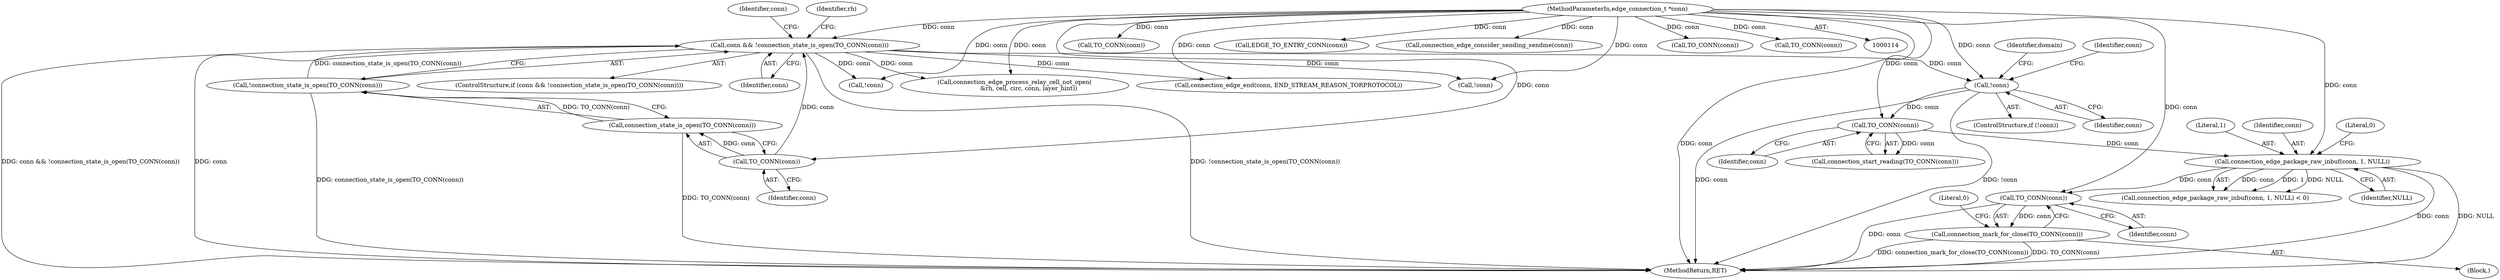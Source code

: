 digraph "0_tor_56a7c5bc15e0447203a491c1ee37de9939ad1dcd@pointer" {
"1000965" [label="(Call,TO_CONN(conn))"];
"1000958" [label="(Call,connection_edge_package_raw_inbuf(conn, 1, NULL))"];
"1000954" [label="(Call,TO_CONN(conn))"];
"1000925" [label="(Call,!conn)"];
"1000205" [label="(Call,conn && !connection_state_is_open(TO_CONN(conn)))"];
"1000209" [label="(Call,TO_CONN(conn))"];
"1000117" [label="(MethodParameterIn,edge_connection_t *conn)"];
"1000207" [label="(Call,!connection_state_is_open(TO_CONN(conn)))"];
"1000208" [label="(Call,connection_state_is_open(TO_CONN(conn)))"];
"1000964" [label="(Call,connection_mark_for_close(TO_CONN(conn)))"];
"1000208" [label="(Call,connection_state_is_open(TO_CONN(conn)))"];
"1000960" [label="(Literal,1)"];
"1000210" [label="(Identifier,conn)"];
"1001064" [label="(MethodReturn,RET)"];
"1000249" [label="(Call,connection_edge_process_relay_cell_not_open(\n               &rh, cell, circ, conn, layer_hint))"];
"1000379" [label="(Call,connection_edge_end(conn, END_STREAM_REASON_TORPROTOCOL))"];
"1000966" [label="(Identifier,conn)"];
"1000953" [label="(Call,connection_start_reading(TO_CONN(conn)))"];
"1000925" [label="(Call,!conn)"];
"1000964" [label="(Call,connection_mark_for_close(TO_CONN(conn)))"];
"1000206" [label="(Identifier,conn)"];
"1000207" [label="(Call,!connection_state_is_open(TO_CONN(conn)))"];
"1000383" [label="(Call,TO_CONN(conn))"];
"1000403" [label="(Call,!conn)"];
"1000924" [label="(ControlStructure,if (!conn))"];
"1000204" [label="(ControlStructure,if (conn && !connection_state_is_open(TO_CONN(conn))))"];
"1000929" [label="(Identifier,domain)"];
"1000258" [label="(Identifier,rh)"];
"1000205" [label="(Call,conn && !connection_state_is_open(TO_CONN(conn)))"];
"1000926" [label="(Identifier,conn)"];
"1000954" [label="(Call,TO_CONN(conn))"];
"1000958" [label="(Call,connection_edge_package_raw_inbuf(conn, 1, NULL))"];
"1000955" [label="(Identifier,conn)"];
"1000494" [label="(Call,EDGE_TO_ENTRY_CONN(conn))"];
"1000209" [label="(Call,TO_CONN(conn))"];
"1000117" [label="(MethodParameterIn,edge_connection_t *conn)"];
"1000959" [label="(Identifier,conn)"];
"1000451" [label="(Call,connection_edge_consider_sending_sendme(conn))"];
"1000472" [label="(Call,!conn)"];
"1000962" [label="(Literal,0)"];
"1000536" [label="(Call,TO_CONN(conn))"];
"1000968" [label="(Literal,0)"];
"1000961" [label="(Identifier,NULL)"];
"1000445" [label="(Call,TO_CONN(conn))"];
"1000957" [label="(Call,connection_edge_package_raw_inbuf(conn, 1, NULL) < 0)"];
"1000938" [label="(Identifier,conn)"];
"1000965" [label="(Call,TO_CONN(conn))"];
"1000217" [label="(Identifier,conn)"];
"1000963" [label="(Block,)"];
"1000965" -> "1000964"  [label="AST: "];
"1000965" -> "1000966"  [label="CFG: "];
"1000966" -> "1000965"  [label="AST: "];
"1000964" -> "1000965"  [label="CFG: "];
"1000965" -> "1001064"  [label="DDG: conn"];
"1000965" -> "1000964"  [label="DDG: conn"];
"1000958" -> "1000965"  [label="DDG: conn"];
"1000117" -> "1000965"  [label="DDG: conn"];
"1000958" -> "1000957"  [label="AST: "];
"1000958" -> "1000961"  [label="CFG: "];
"1000959" -> "1000958"  [label="AST: "];
"1000960" -> "1000958"  [label="AST: "];
"1000961" -> "1000958"  [label="AST: "];
"1000962" -> "1000958"  [label="CFG: "];
"1000958" -> "1001064"  [label="DDG: NULL"];
"1000958" -> "1001064"  [label="DDG: conn"];
"1000958" -> "1000957"  [label="DDG: conn"];
"1000958" -> "1000957"  [label="DDG: 1"];
"1000958" -> "1000957"  [label="DDG: NULL"];
"1000954" -> "1000958"  [label="DDG: conn"];
"1000117" -> "1000958"  [label="DDG: conn"];
"1000954" -> "1000953"  [label="AST: "];
"1000954" -> "1000955"  [label="CFG: "];
"1000955" -> "1000954"  [label="AST: "];
"1000953" -> "1000954"  [label="CFG: "];
"1000954" -> "1000953"  [label="DDG: conn"];
"1000925" -> "1000954"  [label="DDG: conn"];
"1000117" -> "1000954"  [label="DDG: conn"];
"1000925" -> "1000924"  [label="AST: "];
"1000925" -> "1000926"  [label="CFG: "];
"1000926" -> "1000925"  [label="AST: "];
"1000929" -> "1000925"  [label="CFG: "];
"1000938" -> "1000925"  [label="CFG: "];
"1000925" -> "1001064"  [label="DDG: conn"];
"1000925" -> "1001064"  [label="DDG: !conn"];
"1000205" -> "1000925"  [label="DDG: conn"];
"1000117" -> "1000925"  [label="DDG: conn"];
"1000205" -> "1000204"  [label="AST: "];
"1000205" -> "1000206"  [label="CFG: "];
"1000205" -> "1000207"  [label="CFG: "];
"1000206" -> "1000205"  [label="AST: "];
"1000207" -> "1000205"  [label="AST: "];
"1000217" -> "1000205"  [label="CFG: "];
"1000258" -> "1000205"  [label="CFG: "];
"1000205" -> "1001064"  [label="DDG: conn"];
"1000205" -> "1001064"  [label="DDG: !connection_state_is_open(TO_CONN(conn))"];
"1000205" -> "1001064"  [label="DDG: conn && !connection_state_is_open(TO_CONN(conn))"];
"1000209" -> "1000205"  [label="DDG: conn"];
"1000117" -> "1000205"  [label="DDG: conn"];
"1000207" -> "1000205"  [label="DDG: connection_state_is_open(TO_CONN(conn))"];
"1000205" -> "1000249"  [label="DDG: conn"];
"1000205" -> "1000379"  [label="DDG: conn"];
"1000205" -> "1000403"  [label="DDG: conn"];
"1000205" -> "1000472"  [label="DDG: conn"];
"1000209" -> "1000208"  [label="AST: "];
"1000209" -> "1000210"  [label="CFG: "];
"1000210" -> "1000209"  [label="AST: "];
"1000208" -> "1000209"  [label="CFG: "];
"1000209" -> "1000208"  [label="DDG: conn"];
"1000117" -> "1000209"  [label="DDG: conn"];
"1000117" -> "1000114"  [label="AST: "];
"1000117" -> "1001064"  [label="DDG: conn"];
"1000117" -> "1000249"  [label="DDG: conn"];
"1000117" -> "1000379"  [label="DDG: conn"];
"1000117" -> "1000383"  [label="DDG: conn"];
"1000117" -> "1000403"  [label="DDG: conn"];
"1000117" -> "1000445"  [label="DDG: conn"];
"1000117" -> "1000451"  [label="DDG: conn"];
"1000117" -> "1000472"  [label="DDG: conn"];
"1000117" -> "1000494"  [label="DDG: conn"];
"1000117" -> "1000536"  [label="DDG: conn"];
"1000207" -> "1000208"  [label="CFG: "];
"1000208" -> "1000207"  [label="AST: "];
"1000207" -> "1001064"  [label="DDG: connection_state_is_open(TO_CONN(conn))"];
"1000208" -> "1000207"  [label="DDG: TO_CONN(conn)"];
"1000208" -> "1001064"  [label="DDG: TO_CONN(conn)"];
"1000964" -> "1000963"  [label="AST: "];
"1000968" -> "1000964"  [label="CFG: "];
"1000964" -> "1001064"  [label="DDG: TO_CONN(conn)"];
"1000964" -> "1001064"  [label="DDG: connection_mark_for_close(TO_CONN(conn))"];
}
